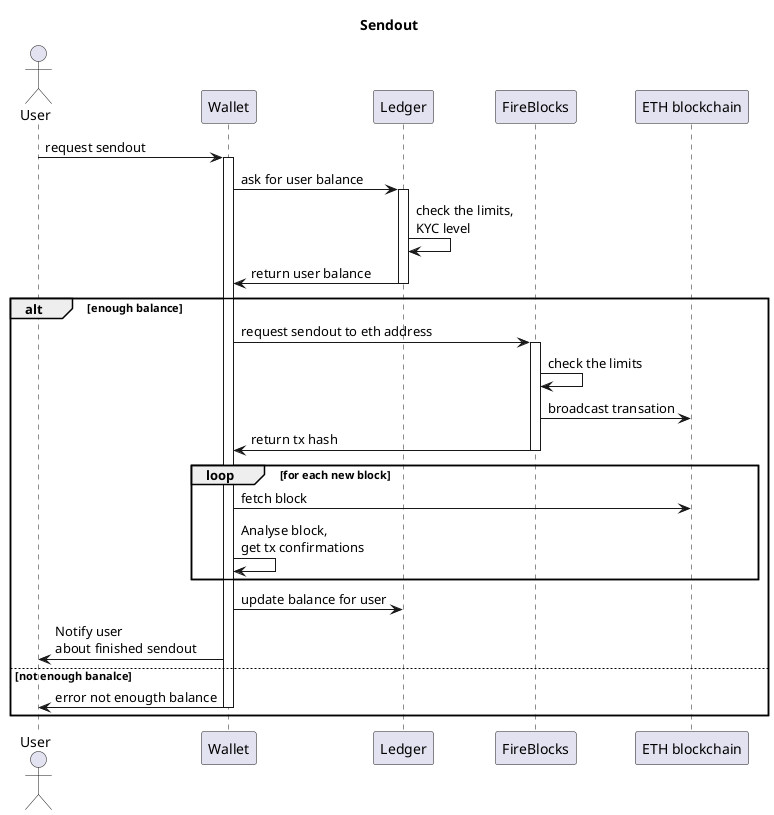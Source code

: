 @startuml

title "Sendout"

actor "User" as u

participant "Wallet" as wallet
participant "Ledger" as ledger
participant "FireBlocks" as fb
participant "ETH blockchain" as eb

u -> wallet ++: request sendout
wallet -> ledger++: ask for user balance
ledger -> ledger : check the limits,\nKYC level
ledger -> wallet--: return user balance

alt enough balance
wallet -> fb++: request sendout to eth address
fb -> fb : check the limits
fb -> eb: broadcast transation
fb -> wallet--: return tx hash
loop for each new block
wallet -> eb: fetch block
wallet -> wallet: Analyse block,\nget tx confirmations
end
wallet -> ledger: update balance for user
wallet -> u: Notify user\nabout finished sendout
else not enough banalce
wallet -> u--: error not enougth balance
end group

@enduml